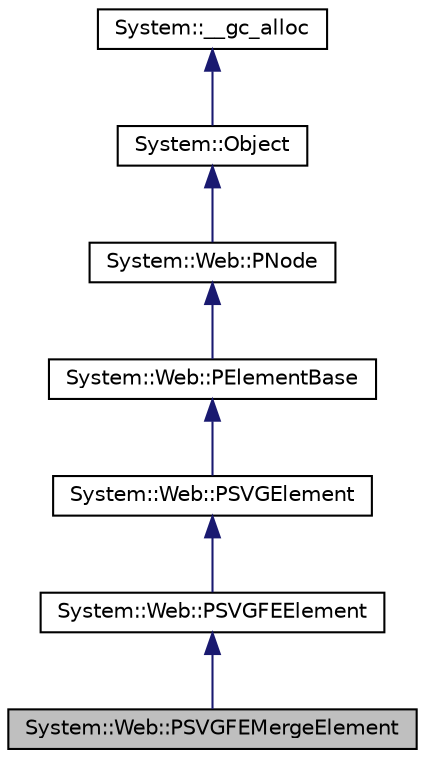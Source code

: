 digraph G
{
  edge [fontname="Helvetica",fontsize="10",labelfontname="Helvetica",labelfontsize="10"];
  node [fontname="Helvetica",fontsize="10",shape=record];
  Node1 [label="System::Web::PSVGFEMergeElement",height=0.2,width=0.4,color="black", fillcolor="grey75", style="filled" fontcolor="black"];
  Node2 -> Node1 [dir="back",color="midnightblue",fontsize="10",style="solid",fontname="Helvetica"];
  Node2 [label="System::Web::PSVGFEElement",height=0.2,width=0.4,color="black", fillcolor="white", style="filled",URL="$class_system_1_1_web_1_1_p_s_v_g_f_e_element.html"];
  Node3 -> Node2 [dir="back",color="midnightblue",fontsize="10",style="solid",fontname="Helvetica"];
  Node3 [label="System::Web::PSVGElement",height=0.2,width=0.4,color="black", fillcolor="white", style="filled",URL="$class_system_1_1_web_1_1_p_s_v_g_element.html"];
  Node4 -> Node3 [dir="back",color="midnightblue",fontsize="10",style="solid",fontname="Helvetica"];
  Node4 [label="System::Web::PElementBase",height=0.2,width=0.4,color="black", fillcolor="white", style="filled",URL="$class_system_1_1_web_1_1_p_element_base.html"];
  Node5 -> Node4 [dir="back",color="midnightblue",fontsize="10",style="solid",fontname="Helvetica"];
  Node5 [label="System::Web::PNode",height=0.2,width=0.4,color="black", fillcolor="white", style="filled",URL="$class_system_1_1_web_1_1_p_node.html"];
  Node6 -> Node5 [dir="back",color="midnightblue",fontsize="10",style="solid",fontname="Helvetica"];
  Node6 [label="System::Object",height=0.2,width=0.4,color="black", fillcolor="white", style="filled",URL="$class_system_1_1_object.html"];
  Node7 -> Node6 [dir="back",color="midnightblue",fontsize="10",style="solid",fontname="Helvetica"];
  Node7 [label="System::__gc_alloc",height=0.2,width=0.4,color="black", fillcolor="white", style="filled",URL="$class_system_1_1____gc__alloc.html"];
}
